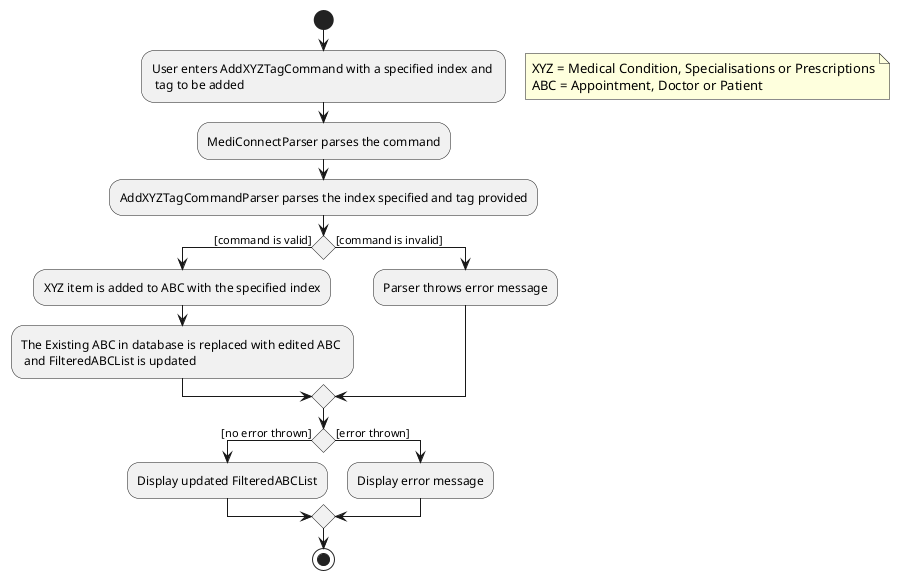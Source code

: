 @startuml
'https://plantuml.com/activity-diagram-beta

start
:User enters AddXYZTagCommand with a specified index and \n tag to be added;
floating note right
    XYZ = Medical Condition, Specialisations or Prescriptions
    ABC = Appointment, Doctor or Patient
end note
:MediConnectParser parses the command;
:AddXYZTagCommandParser parses the index specified and tag provided;
if () then ([command is valid])
  :XYZ item is added to ABC with the specified index;
  :The Existing ABC in database is replaced with edited ABC \n and FilteredABCList is updated;
else ([command is invalid])
  :Parser throws error message;
endif
if () then ([no error thrown])
  :Display updated FilteredABCList;
else ([error thrown])
  :Display error message;
endif
stop

@enduml
